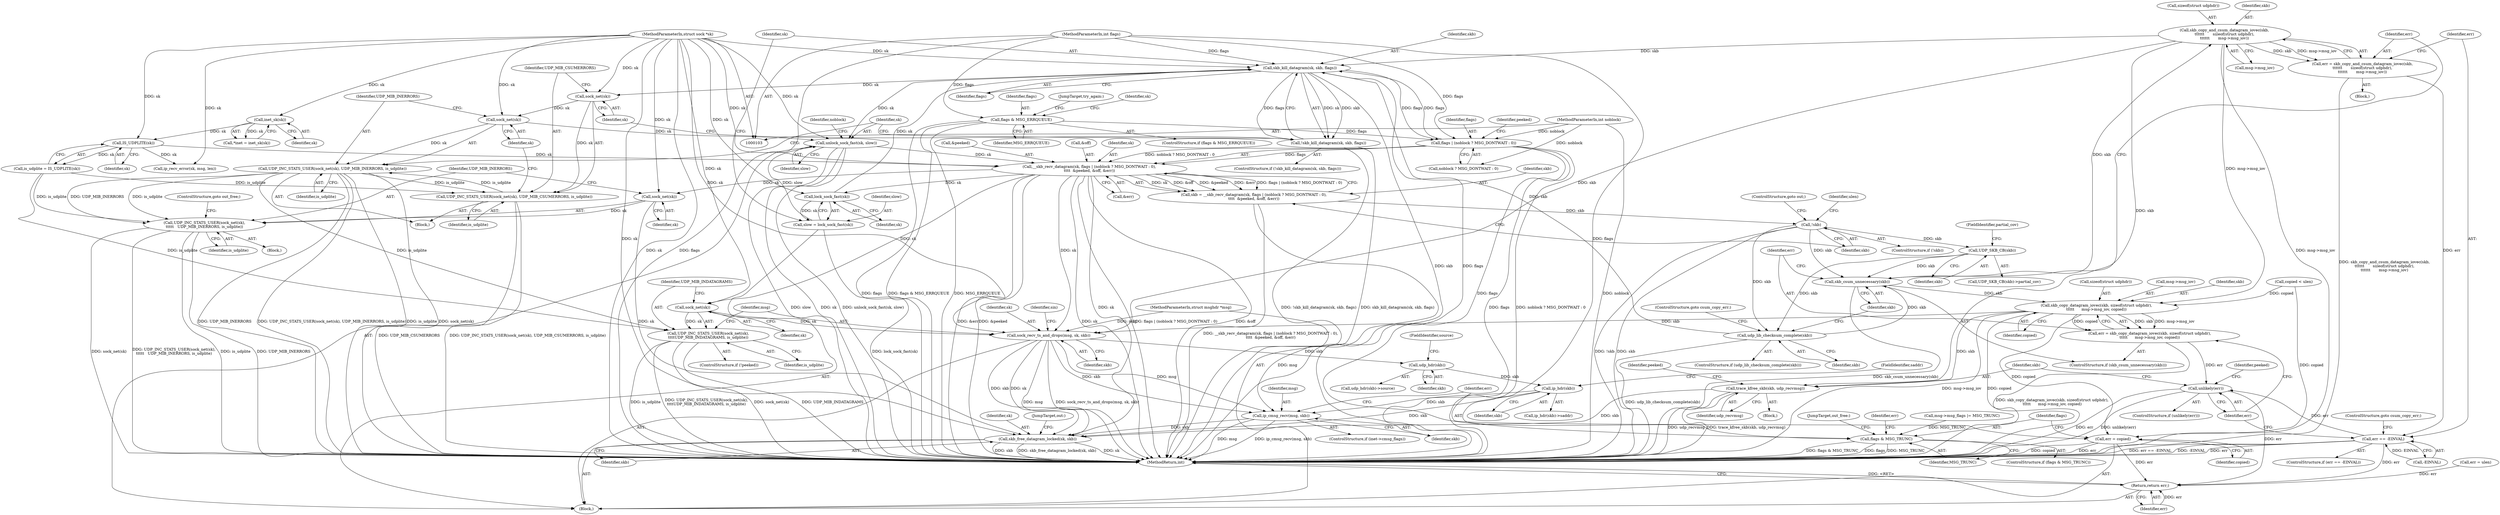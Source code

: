 digraph "0_linux_bceaa90240b6019ed73b49965eac7d167610be69_2@API" {
"1000229" [label="(Call,skb_copy_and_csum_datagram_iovec(skb,\n\t\t\t\t\t\t       sizeof(struct udphdr),\n\t\t\t\t\t\t       msg->msg_iov))"];
"1000213" [label="(Call,skb_csum_unnecessary(skb))"];
"1000167" [label="(Call,!skb)"];
"1000150" [label="(Call,skb = __skb_recv_datagram(sk, flags | (noblock ? MSG_DONTWAIT : 0),\n\t\t\t\t  &peeked, &off, &err))"];
"1000152" [label="(Call,__skb_recv_datagram(sk, flags | (noblock ? MSG_DONTWAIT : 0),\n\t\t\t\t  &peeked, &off, &err))"];
"1000363" [label="(Call,unlock_sock_fast(sk, slow))"];
"1000348" [label="(Call,skb_kill_datagram(sk, skb, flags))"];
"1000344" [label="(Call,lock_sock_fast(sk))"];
"1000105" [label="(MethodParameterIn,struct sock *sk)"];
"1000209" [label="(Call,udp_lib_checksum_complete(skb))"];
"1000204" [label="(Call,UDP_SKB_CB(skb))"];
"1000229" [label="(Call,skb_copy_and_csum_datagram_iovec(skb,\n\t\t\t\t\t\t       sizeof(struct udphdr),\n\t\t\t\t\t\t       msg->msg_iov))"];
"1000154" [label="(Call,flags | (noblock ? MSG_DONTWAIT : 0))"];
"1000141" [label="(Call,flags & MSG_ERRQUEUE)"];
"1000109" [label="(MethodParameterIn,int flags)"];
"1000108" [label="(MethodParameterIn,int noblock)"];
"1000359" [label="(Call,sock_net(sk))"];
"1000354" [label="(Call,sock_net(sk))"];
"1000342" [label="(Call,slow = lock_sock_fast(sk))"];
"1000137" [label="(Call,IS_UDPLITE(sk))"];
"1000115" [label="(Call,inet_sk(sk))"];
"1000217" [label="(Call,skb_copy_datagram_iovec(skb, sizeof(struct udphdr),\n\t\t\t\t\t      msg->msg_iov, copied))"];
"1000215" [label="(Call,err = skb_copy_datagram_iovec(skb, sizeof(struct udphdr),\n\t\t\t\t\t      msg->msg_iov, copied))"];
"1000243" [label="(Call,unlikely(err))"];
"1000339" [label="(Return,return err;)"];
"1000246" [label="(Call,trace_kfree_skb(skb, udp_recvmsg))"];
"1000335" [label="(Call,skb_free_datagram_locked(sk, skb))"];
"1000272" [label="(Call,sock_recv_ts_and_drops(msg, sk, skb))"];
"1000289" [label="(Call,udp_hdr(skb))"];
"1000299" [label="(Call,ip_hdr(skb))"];
"1000321" [label="(Call,ip_cmsg_recv(msg, skb))"];
"1000324" [label="(Call,err = copied)"];
"1000227" [label="(Call,err = skb_copy_and_csum_datagram_iovec(skb,\n\t\t\t\t\t\t       sizeof(struct udphdr),\n\t\t\t\t\t\t       msg->msg_iov))"];
"1000237" [label="(Call,err == -EINVAL)"];
"1000259" [label="(Call,sock_net(sk))"];
"1000258" [label="(Call,UDP_INC_STATS_USER(sock_net(sk),\n\t\t\t\t\t   UDP_MIB_INERRORS, is_udplite))"];
"1000268" [label="(Call,sock_net(sk))"];
"1000267" [label="(Call,UDP_INC_STATS_USER(sock_net(sk),\n\t\t\t\tUDP_MIB_INDATAGRAMS, is_udplite))"];
"1000328" [label="(Call,flags & MSG_TRUNC)"];
"1000347" [label="(Call,!skb_kill_datagram(sk, skb, flags))"];
"1000353" [label="(Call,UDP_INC_STATS_USER(sock_net(sk), UDP_MIB_CSUMERRORS, is_udplite))"];
"1000358" [label="(Call,UDP_INC_STATS_USER(sock_net(sk), UDP_MIB_INERRORS, is_udplite))"];
"1000334" [label="(JumpTarget,out_free:)"];
"1000219" [label="(Call,sizeof(struct udphdr))"];
"1000264" [label="(ControlStructure,if (!peeked))"];
"1000211" [label="(ControlStructure,goto csum_copy_err;)"];
"1000246" [label="(Call,trace_kfree_skb(skb, udp_recvmsg))"];
"1000336" [label="(Identifier,sk)"];
"1000251" [label="(Identifier,peeked)"];
"1000243" [label="(Call,unlikely(err))"];
"1000339" [label="(Return,return err;)"];
"1000216" [label="(Identifier,err)"];
"1000325" [label="(Identifier,err)"];
"1000160" [label="(Call,&peeked)"];
"1000208" [label="(ControlStructure,if (udp_lib_checksum_complete(skb)))"];
"1000298" [label="(Call,ip_hdr(skb)->saddr)"];
"1000105" [label="(MethodParameterIn,struct sock *sk)"];
"1000358" [label="(Call,UDP_INC_STATS_USER(sock_net(sk), UDP_MIB_INERRORS, is_udplite))"];
"1000167" [label="(Call,!skb)"];
"1000224" [label="(Identifier,copied)"];
"1000263" [label="(ControlStructure,goto out_free;)"];
"1000324" [label="(Call,err = copied)"];
"1000210" [label="(Identifier,skb)"];
"1000155" [label="(Identifier,flags)"];
"1000289" [label="(Call,udp_hdr(skb))"];
"1000270" [label="(Identifier,UDP_MIB_INDATAGRAMS)"];
"1000346" [label="(ControlStructure,if (!skb_kill_datagram(sk, skb, flags)))"];
"1000209" [label="(Call,udp_lib_checksum_complete(skb))"];
"1000332" [label="(Identifier,err)"];
"1000272" [label="(Call,sock_recv_ts_and_drops(msg, sk, skb))"];
"1000231" [label="(Call,sizeof(struct udphdr))"];
"1000138" [label="(Identifier,sk)"];
"1000342" [label="(Call,slow = lock_sock_fast(sk))"];
"1000361" [label="(Identifier,UDP_MIB_INERRORS)"];
"1000343" [label="(Identifier,slow)"];
"1000331" [label="(Call,err = ulen)"];
"1000338" [label="(JumpTarget,out:)"];
"1000154" [label="(Call,flags | (noblock ? MSG_DONTWAIT : 0))"];
"1000290" [label="(Identifier,skb)"];
"1000151" [label="(Identifier,skb)"];
"1000357" [label="(Identifier,is_udplite)"];
"1000193" [label="(Call,msg->msg_flags |= MSG_TRUNC)"];
"1000142" [label="(Identifier,flags)"];
"1000322" [label="(Identifier,msg)"];
"1000291" [label="(FieldIdentifier,source)"];
"1000269" [label="(Identifier,sk)"];
"1000149" [label="(JumpTarget,try_again:)"];
"1000317" [label="(ControlStructure,if (inet->cmsg_flags))"];
"1000169" [label="(ControlStructure,goto out;)"];
"1000212" [label="(ControlStructure,if (skb_csum_unnecessary(skb)))"];
"1000345" [label="(Identifier,sk)"];
"1000288" [label="(Call,udp_hdr(skb)->source)"];
"1000115" [label="(Call,inet_sk(sk))"];
"1000206" [label="(FieldIdentifier,partial_cov)"];
"1000226" [label="(Block,)"];
"1000352" [label="(Block,)"];
"1000301" [label="(FieldIdentifier,saddr)"];
"1000166" [label="(ControlStructure,if (!skb))"];
"1000354" [label="(Call,sock_net(sk))"];
"1000248" [label="(Identifier,udp_recvmsg)"];
"1000299" [label="(Call,ip_hdr(skb))"];
"1000116" [label="(Identifier,sk)"];
"1000109" [label="(MethodParameterIn,int flags)"];
"1000259" [label="(Call,sock_net(sk))"];
"1000275" [label="(Identifier,skb)"];
"1000351" [label="(Identifier,flags)"];
"1000205" [label="(Identifier,skb)"];
"1000108" [label="(MethodParameterIn,int noblock)"];
"1000214" [label="(Identifier,skb)"];
"1000353" [label="(Call,UDP_INC_STATS_USER(sock_net(sk), UDP_MIB_CSUMERRORS, is_udplite))"];
"1000367" [label="(Identifier,noblock)"];
"1000335" [label="(Call,skb_free_datagram_locked(sk, skb))"];
"1000217" [label="(Call,skb_copy_datagram_iovec(skb, sizeof(struct udphdr),\n\t\t\t\t\t      msg->msg_iov, copied))"];
"1000350" [label="(Identifier,skb)"];
"1000274" [label="(Identifier,sk)"];
"1000267" [label="(Call,UDP_INC_STATS_USER(sock_net(sk),\n\t\t\t\tUDP_MIB_INDATAGRAMS, is_udplite))"];
"1000111" [label="(Block,)"];
"1000113" [label="(Call,*inet = inet_sk(sk))"];
"1000271" [label="(Identifier,is_udplite)"];
"1000323" [label="(Identifier,skb)"];
"1000300" [label="(Identifier,skb)"];
"1000244" [label="(Identifier,err)"];
"1000162" [label="(Call,&off)"];
"1000266" [label="(Identifier,peeked)"];
"1000328" [label="(Call,flags & MSG_TRUNC)"];
"1000156" [label="(Call,noblock ? MSG_DONTWAIT : 0)"];
"1000363" [label="(Call,unlock_sock_fast(sk, slow))"];
"1000273" [label="(Identifier,msg)"];
"1000171" [label="(Identifier,ulen)"];
"1000326" [label="(Identifier,copied)"];
"1000247" [label="(Identifier,skb)"];
"1000237" [label="(Call,err == -EINVAL)"];
"1000260" [label="(Identifier,sk)"];
"1000141" [label="(Call,flags & MSG_ERRQUEUE)"];
"1000150" [label="(Call,skb = __skb_recv_datagram(sk, flags | (noblock ? MSG_DONTWAIT : 0),\n\t\t\t\t  &peeked, &off, &err))"];
"1000215" [label="(Call,err = skb_copy_datagram_iovec(skb, sizeof(struct udphdr),\n\t\t\t\t\t      msg->msg_iov, copied))"];
"1000242" [label="(ControlStructure,if (unlikely(err)))"];
"1000252" [label="(Block,)"];
"1000168" [label="(Identifier,skb)"];
"1000355" [label="(Identifier,sk)"];
"1000340" [label="(Identifier,err)"];
"1000227" [label="(Call,err = skb_copy_and_csum_datagram_iovec(skb,\n\t\t\t\t\t\t       sizeof(struct udphdr),\n\t\t\t\t\t\t       msg->msg_iov))"];
"1000344" [label="(Call,lock_sock_fast(sk))"];
"1000152" [label="(Call,__skb_recv_datagram(sk, flags | (noblock ? MSG_DONTWAIT : 0),\n\t\t\t\t  &peeked, &off, &err))"];
"1000327" [label="(ControlStructure,if (flags & MSG_TRUNC))"];
"1000348" [label="(Call,skb_kill_datagram(sk, skb, flags))"];
"1000204" [label="(Call,UDP_SKB_CB(skb))"];
"1000164" [label="(Call,&err)"];
"1000377" [label="(MethodReturn,int)"];
"1000360" [label="(Identifier,sk)"];
"1000239" [label="(Call,-EINVAL)"];
"1000137" [label="(Call,IS_UDPLITE(sk))"];
"1000140" [label="(ControlStructure,if (flags & MSG_ERRQUEUE))"];
"1000153" [label="(Identifier,sk)"];
"1000221" [label="(Call,msg->msg_iov)"];
"1000347" [label="(Call,!skb_kill_datagram(sk, skb, flags))"];
"1000145" [label="(Call,ip_recv_error(sk, msg, len))"];
"1000362" [label="(Identifier,is_udplite)"];
"1000218" [label="(Identifier,skb)"];
"1000213" [label="(Call,skb_csum_unnecessary(skb))"];
"1000321" [label="(Call,ip_cmsg_recv(msg, skb))"];
"1000359" [label="(Call,sock_net(sk))"];
"1000161" [label="(Identifier,peeked)"];
"1000200" [label="(Call,copied < ulen)"];
"1000245" [label="(Block,)"];
"1000268" [label="(Call,sock_net(sk))"];
"1000349" [label="(Identifier,sk)"];
"1000106" [label="(MethodParameterIn,struct msghdr *msg)"];
"1000203" [label="(Call,UDP_SKB_CB(skb)->partial_cov)"];
"1000356" [label="(Identifier,UDP_MIB_CSUMERRORS)"];
"1000258" [label="(Call,UDP_INC_STATS_USER(sock_net(sk),\n\t\t\t\t\t   UDP_MIB_INERRORS, is_udplite))"];
"1000230" [label="(Identifier,skb)"];
"1000262" [label="(Identifier,is_udplite)"];
"1000364" [label="(Identifier,sk)"];
"1000143" [label="(Identifier,MSG_ERRQUEUE)"];
"1000241" [label="(ControlStructure,goto csum_copy_err;)"];
"1000236" [label="(ControlStructure,if (err == -EINVAL))"];
"1000135" [label="(Call,is_udplite = IS_UDPLITE(sk))"];
"1000233" [label="(Call,msg->msg_iov)"];
"1000228" [label="(Identifier,err)"];
"1000329" [label="(Identifier,flags)"];
"1000365" [label="(Identifier,slow)"];
"1000330" [label="(Identifier,MSG_TRUNC)"];
"1000238" [label="(Identifier,err)"];
"1000261" [label="(Identifier,UDP_MIB_INERRORS)"];
"1000146" [label="(Identifier,sk)"];
"1000337" [label="(Identifier,skb)"];
"1000277" [label="(Identifier,sin)"];
"1000229" [label="(Call,skb_copy_and_csum_datagram_iovec(skb,\n\t\t\t\t\t\t       sizeof(struct udphdr),\n\t\t\t\t\t\t       msg->msg_iov))"];
"1000229" -> "1000227"  [label="AST: "];
"1000229" -> "1000233"  [label="CFG: "];
"1000230" -> "1000229"  [label="AST: "];
"1000231" -> "1000229"  [label="AST: "];
"1000233" -> "1000229"  [label="AST: "];
"1000227" -> "1000229"  [label="CFG: "];
"1000229" -> "1000377"  [label="DDG: msg->msg_iov"];
"1000229" -> "1000217"  [label="DDG: msg->msg_iov"];
"1000229" -> "1000227"  [label="DDG: skb"];
"1000229" -> "1000227"  [label="DDG: msg->msg_iov"];
"1000213" -> "1000229"  [label="DDG: skb"];
"1000229" -> "1000246"  [label="DDG: skb"];
"1000229" -> "1000272"  [label="DDG: skb"];
"1000229" -> "1000348"  [label="DDG: skb"];
"1000213" -> "1000212"  [label="AST: "];
"1000213" -> "1000214"  [label="CFG: "];
"1000214" -> "1000213"  [label="AST: "];
"1000216" -> "1000213"  [label="CFG: "];
"1000228" -> "1000213"  [label="CFG: "];
"1000213" -> "1000377"  [label="DDG: skb_csum_unnecessary(skb)"];
"1000167" -> "1000213"  [label="DDG: skb"];
"1000209" -> "1000213"  [label="DDG: skb"];
"1000204" -> "1000213"  [label="DDG: skb"];
"1000213" -> "1000217"  [label="DDG: skb"];
"1000167" -> "1000166"  [label="AST: "];
"1000167" -> "1000168"  [label="CFG: "];
"1000168" -> "1000167"  [label="AST: "];
"1000169" -> "1000167"  [label="CFG: "];
"1000171" -> "1000167"  [label="CFG: "];
"1000167" -> "1000377"  [label="DDG: skb"];
"1000167" -> "1000377"  [label="DDG: !skb"];
"1000150" -> "1000167"  [label="DDG: skb"];
"1000167" -> "1000204"  [label="DDG: skb"];
"1000167" -> "1000209"  [label="DDG: skb"];
"1000150" -> "1000111"  [label="AST: "];
"1000150" -> "1000152"  [label="CFG: "];
"1000151" -> "1000150"  [label="AST: "];
"1000152" -> "1000150"  [label="AST: "];
"1000168" -> "1000150"  [label="CFG: "];
"1000150" -> "1000377"  [label="DDG: __skb_recv_datagram(sk, flags | (noblock ? MSG_DONTWAIT : 0),\n\t\t\t\t  &peeked, &off, &err)"];
"1000152" -> "1000150"  [label="DDG: sk"];
"1000152" -> "1000150"  [label="DDG: &off"];
"1000152" -> "1000150"  [label="DDG: &peeked"];
"1000152" -> "1000150"  [label="DDG: &err"];
"1000152" -> "1000150"  [label="DDG: flags | (noblock ? MSG_DONTWAIT : 0)"];
"1000152" -> "1000164"  [label="CFG: "];
"1000153" -> "1000152"  [label="AST: "];
"1000154" -> "1000152"  [label="AST: "];
"1000160" -> "1000152"  [label="AST: "];
"1000162" -> "1000152"  [label="AST: "];
"1000164" -> "1000152"  [label="AST: "];
"1000152" -> "1000377"  [label="DDG: &err"];
"1000152" -> "1000377"  [label="DDG: &peeked"];
"1000152" -> "1000377"  [label="DDG: sk"];
"1000152" -> "1000377"  [label="DDG: flags | (noblock ? MSG_DONTWAIT : 0)"];
"1000152" -> "1000377"  [label="DDG: &off"];
"1000363" -> "1000152"  [label="DDG: sk"];
"1000137" -> "1000152"  [label="DDG: sk"];
"1000105" -> "1000152"  [label="DDG: sk"];
"1000154" -> "1000152"  [label="DDG: flags"];
"1000154" -> "1000152"  [label="DDG: noblock ? MSG_DONTWAIT : 0"];
"1000152" -> "1000259"  [label="DDG: sk"];
"1000152" -> "1000268"  [label="DDG: sk"];
"1000152" -> "1000272"  [label="DDG: sk"];
"1000152" -> "1000335"  [label="DDG: sk"];
"1000152" -> "1000344"  [label="DDG: sk"];
"1000363" -> "1000111"  [label="AST: "];
"1000363" -> "1000365"  [label="CFG: "];
"1000364" -> "1000363"  [label="AST: "];
"1000365" -> "1000363"  [label="AST: "];
"1000367" -> "1000363"  [label="CFG: "];
"1000363" -> "1000377"  [label="DDG: slow"];
"1000363" -> "1000377"  [label="DDG: sk"];
"1000363" -> "1000377"  [label="DDG: unlock_sock_fast(sk, slow)"];
"1000348" -> "1000363"  [label="DDG: sk"];
"1000359" -> "1000363"  [label="DDG: sk"];
"1000105" -> "1000363"  [label="DDG: sk"];
"1000342" -> "1000363"  [label="DDG: slow"];
"1000348" -> "1000347"  [label="AST: "];
"1000348" -> "1000351"  [label="CFG: "];
"1000349" -> "1000348"  [label="AST: "];
"1000350" -> "1000348"  [label="AST: "];
"1000351" -> "1000348"  [label="AST: "];
"1000347" -> "1000348"  [label="CFG: "];
"1000348" -> "1000377"  [label="DDG: skb"];
"1000348" -> "1000377"  [label="DDG: flags"];
"1000348" -> "1000154"  [label="DDG: flags"];
"1000348" -> "1000347"  [label="DDG: sk"];
"1000348" -> "1000347"  [label="DDG: skb"];
"1000348" -> "1000347"  [label="DDG: flags"];
"1000344" -> "1000348"  [label="DDG: sk"];
"1000105" -> "1000348"  [label="DDG: sk"];
"1000209" -> "1000348"  [label="DDG: skb"];
"1000154" -> "1000348"  [label="DDG: flags"];
"1000109" -> "1000348"  [label="DDG: flags"];
"1000348" -> "1000354"  [label="DDG: sk"];
"1000344" -> "1000342"  [label="AST: "];
"1000344" -> "1000345"  [label="CFG: "];
"1000345" -> "1000344"  [label="AST: "];
"1000342" -> "1000344"  [label="CFG: "];
"1000344" -> "1000342"  [label="DDG: sk"];
"1000105" -> "1000344"  [label="DDG: sk"];
"1000105" -> "1000103"  [label="AST: "];
"1000105" -> "1000377"  [label="DDG: sk"];
"1000105" -> "1000115"  [label="DDG: sk"];
"1000105" -> "1000137"  [label="DDG: sk"];
"1000105" -> "1000145"  [label="DDG: sk"];
"1000105" -> "1000259"  [label="DDG: sk"];
"1000105" -> "1000268"  [label="DDG: sk"];
"1000105" -> "1000272"  [label="DDG: sk"];
"1000105" -> "1000335"  [label="DDG: sk"];
"1000105" -> "1000354"  [label="DDG: sk"];
"1000105" -> "1000359"  [label="DDG: sk"];
"1000209" -> "1000208"  [label="AST: "];
"1000209" -> "1000210"  [label="CFG: "];
"1000210" -> "1000209"  [label="AST: "];
"1000211" -> "1000209"  [label="CFG: "];
"1000214" -> "1000209"  [label="CFG: "];
"1000209" -> "1000377"  [label="DDG: udp_lib_checksum_complete(skb)"];
"1000204" -> "1000209"  [label="DDG: skb"];
"1000204" -> "1000203"  [label="AST: "];
"1000204" -> "1000205"  [label="CFG: "];
"1000205" -> "1000204"  [label="AST: "];
"1000206" -> "1000204"  [label="CFG: "];
"1000154" -> "1000156"  [label="CFG: "];
"1000155" -> "1000154"  [label="AST: "];
"1000156" -> "1000154"  [label="AST: "];
"1000161" -> "1000154"  [label="CFG: "];
"1000154" -> "1000377"  [label="DDG: flags"];
"1000154" -> "1000377"  [label="DDG: noblock ? MSG_DONTWAIT : 0"];
"1000141" -> "1000154"  [label="DDG: flags"];
"1000109" -> "1000154"  [label="DDG: flags"];
"1000108" -> "1000154"  [label="DDG: noblock"];
"1000154" -> "1000328"  [label="DDG: flags"];
"1000141" -> "1000140"  [label="AST: "];
"1000141" -> "1000143"  [label="CFG: "];
"1000142" -> "1000141"  [label="AST: "];
"1000143" -> "1000141"  [label="AST: "];
"1000146" -> "1000141"  [label="CFG: "];
"1000149" -> "1000141"  [label="CFG: "];
"1000141" -> "1000377"  [label="DDG: flags"];
"1000141" -> "1000377"  [label="DDG: flags & MSG_ERRQUEUE"];
"1000141" -> "1000377"  [label="DDG: MSG_ERRQUEUE"];
"1000109" -> "1000141"  [label="DDG: flags"];
"1000109" -> "1000103"  [label="AST: "];
"1000109" -> "1000377"  [label="DDG: flags"];
"1000109" -> "1000328"  [label="DDG: flags"];
"1000108" -> "1000103"  [label="AST: "];
"1000108" -> "1000377"  [label="DDG: noblock"];
"1000108" -> "1000156"  [label="DDG: noblock"];
"1000359" -> "1000358"  [label="AST: "];
"1000359" -> "1000360"  [label="CFG: "];
"1000360" -> "1000359"  [label="AST: "];
"1000361" -> "1000359"  [label="CFG: "];
"1000359" -> "1000358"  [label="DDG: sk"];
"1000354" -> "1000359"  [label="DDG: sk"];
"1000354" -> "1000353"  [label="AST: "];
"1000354" -> "1000355"  [label="CFG: "];
"1000355" -> "1000354"  [label="AST: "];
"1000356" -> "1000354"  [label="CFG: "];
"1000354" -> "1000353"  [label="DDG: sk"];
"1000342" -> "1000111"  [label="AST: "];
"1000343" -> "1000342"  [label="AST: "];
"1000349" -> "1000342"  [label="CFG: "];
"1000342" -> "1000377"  [label="DDG: lock_sock_fast(sk)"];
"1000137" -> "1000135"  [label="AST: "];
"1000137" -> "1000138"  [label="CFG: "];
"1000138" -> "1000137"  [label="AST: "];
"1000135" -> "1000137"  [label="CFG: "];
"1000137" -> "1000135"  [label="DDG: sk"];
"1000115" -> "1000137"  [label="DDG: sk"];
"1000137" -> "1000145"  [label="DDG: sk"];
"1000115" -> "1000113"  [label="AST: "];
"1000115" -> "1000116"  [label="CFG: "];
"1000116" -> "1000115"  [label="AST: "];
"1000113" -> "1000115"  [label="CFG: "];
"1000115" -> "1000113"  [label="DDG: sk"];
"1000217" -> "1000215"  [label="AST: "];
"1000217" -> "1000224"  [label="CFG: "];
"1000218" -> "1000217"  [label="AST: "];
"1000219" -> "1000217"  [label="AST: "];
"1000221" -> "1000217"  [label="AST: "];
"1000224" -> "1000217"  [label="AST: "];
"1000215" -> "1000217"  [label="CFG: "];
"1000217" -> "1000377"  [label="DDG: msg->msg_iov"];
"1000217" -> "1000377"  [label="DDG: copied"];
"1000217" -> "1000215"  [label="DDG: skb"];
"1000217" -> "1000215"  [label="DDG: msg->msg_iov"];
"1000217" -> "1000215"  [label="DDG: copied"];
"1000200" -> "1000217"  [label="DDG: copied"];
"1000217" -> "1000246"  [label="DDG: skb"];
"1000217" -> "1000272"  [label="DDG: skb"];
"1000217" -> "1000324"  [label="DDG: copied"];
"1000215" -> "1000212"  [label="AST: "];
"1000216" -> "1000215"  [label="AST: "];
"1000244" -> "1000215"  [label="CFG: "];
"1000215" -> "1000377"  [label="DDG: skb_copy_datagram_iovec(skb, sizeof(struct udphdr),\n\t\t\t\t\t      msg->msg_iov, copied)"];
"1000215" -> "1000243"  [label="DDG: err"];
"1000243" -> "1000242"  [label="AST: "];
"1000243" -> "1000244"  [label="CFG: "];
"1000244" -> "1000243"  [label="AST: "];
"1000247" -> "1000243"  [label="CFG: "];
"1000266" -> "1000243"  [label="CFG: "];
"1000243" -> "1000377"  [label="DDG: err"];
"1000243" -> "1000377"  [label="DDG: unlikely(err)"];
"1000237" -> "1000243"  [label="DDG: err"];
"1000243" -> "1000339"  [label="DDG: err"];
"1000339" -> "1000111"  [label="AST: "];
"1000339" -> "1000340"  [label="CFG: "];
"1000340" -> "1000339"  [label="AST: "];
"1000377" -> "1000339"  [label="CFG: "];
"1000339" -> "1000377"  [label="DDG: <RET>"];
"1000340" -> "1000339"  [label="DDG: err"];
"1000237" -> "1000339"  [label="DDG: err"];
"1000331" -> "1000339"  [label="DDG: err"];
"1000324" -> "1000339"  [label="DDG: err"];
"1000246" -> "1000245"  [label="AST: "];
"1000246" -> "1000248"  [label="CFG: "];
"1000247" -> "1000246"  [label="AST: "];
"1000248" -> "1000246"  [label="AST: "];
"1000251" -> "1000246"  [label="CFG: "];
"1000246" -> "1000377"  [label="DDG: udp_recvmsg"];
"1000246" -> "1000377"  [label="DDG: trace_kfree_skb(skb, udp_recvmsg)"];
"1000246" -> "1000335"  [label="DDG: skb"];
"1000335" -> "1000111"  [label="AST: "];
"1000335" -> "1000337"  [label="CFG: "];
"1000336" -> "1000335"  [label="AST: "];
"1000337" -> "1000335"  [label="AST: "];
"1000338" -> "1000335"  [label="CFG: "];
"1000335" -> "1000377"  [label="DDG: sk"];
"1000335" -> "1000377"  [label="DDG: skb"];
"1000335" -> "1000377"  [label="DDG: skb_free_datagram_locked(sk, skb)"];
"1000259" -> "1000335"  [label="DDG: sk"];
"1000272" -> "1000335"  [label="DDG: sk"];
"1000272" -> "1000335"  [label="DDG: skb"];
"1000299" -> "1000335"  [label="DDG: skb"];
"1000321" -> "1000335"  [label="DDG: skb"];
"1000272" -> "1000111"  [label="AST: "];
"1000272" -> "1000275"  [label="CFG: "];
"1000273" -> "1000272"  [label="AST: "];
"1000274" -> "1000272"  [label="AST: "];
"1000275" -> "1000272"  [label="AST: "];
"1000277" -> "1000272"  [label="CFG: "];
"1000272" -> "1000377"  [label="DDG: msg"];
"1000272" -> "1000377"  [label="DDG: sock_recv_ts_and_drops(msg, sk, skb)"];
"1000106" -> "1000272"  [label="DDG: msg"];
"1000268" -> "1000272"  [label="DDG: sk"];
"1000272" -> "1000289"  [label="DDG: skb"];
"1000272" -> "1000321"  [label="DDG: msg"];
"1000272" -> "1000321"  [label="DDG: skb"];
"1000289" -> "1000288"  [label="AST: "];
"1000289" -> "1000290"  [label="CFG: "];
"1000290" -> "1000289"  [label="AST: "];
"1000291" -> "1000289"  [label="CFG: "];
"1000289" -> "1000299"  [label="DDG: skb"];
"1000299" -> "1000298"  [label="AST: "];
"1000299" -> "1000300"  [label="CFG: "];
"1000300" -> "1000299"  [label="AST: "];
"1000301" -> "1000299"  [label="CFG: "];
"1000299" -> "1000321"  [label="DDG: skb"];
"1000321" -> "1000317"  [label="AST: "];
"1000321" -> "1000323"  [label="CFG: "];
"1000322" -> "1000321"  [label="AST: "];
"1000323" -> "1000321"  [label="AST: "];
"1000325" -> "1000321"  [label="CFG: "];
"1000321" -> "1000377"  [label="DDG: msg"];
"1000321" -> "1000377"  [label="DDG: ip_cmsg_recv(msg, skb)"];
"1000106" -> "1000321"  [label="DDG: msg"];
"1000324" -> "1000111"  [label="AST: "];
"1000324" -> "1000326"  [label="CFG: "];
"1000325" -> "1000324"  [label="AST: "];
"1000326" -> "1000324"  [label="AST: "];
"1000329" -> "1000324"  [label="CFG: "];
"1000324" -> "1000377"  [label="DDG: copied"];
"1000324" -> "1000377"  [label="DDG: err"];
"1000200" -> "1000324"  [label="DDG: copied"];
"1000227" -> "1000226"  [label="AST: "];
"1000228" -> "1000227"  [label="AST: "];
"1000238" -> "1000227"  [label="CFG: "];
"1000227" -> "1000377"  [label="DDG: skb_copy_and_csum_datagram_iovec(skb,\n\t\t\t\t\t\t       sizeof(struct udphdr),\n\t\t\t\t\t\t       msg->msg_iov)"];
"1000227" -> "1000237"  [label="DDG: err"];
"1000237" -> "1000236"  [label="AST: "];
"1000237" -> "1000239"  [label="CFG: "];
"1000238" -> "1000237"  [label="AST: "];
"1000239" -> "1000237"  [label="AST: "];
"1000241" -> "1000237"  [label="CFG: "];
"1000244" -> "1000237"  [label="CFG: "];
"1000237" -> "1000377"  [label="DDG: err == -EINVAL"];
"1000237" -> "1000377"  [label="DDG: -EINVAL"];
"1000237" -> "1000377"  [label="DDG: err"];
"1000239" -> "1000237"  [label="DDG: EINVAL"];
"1000259" -> "1000258"  [label="AST: "];
"1000259" -> "1000260"  [label="CFG: "];
"1000260" -> "1000259"  [label="AST: "];
"1000261" -> "1000259"  [label="CFG: "];
"1000259" -> "1000258"  [label="DDG: sk"];
"1000258" -> "1000252"  [label="AST: "];
"1000258" -> "1000262"  [label="CFG: "];
"1000261" -> "1000258"  [label="AST: "];
"1000262" -> "1000258"  [label="AST: "];
"1000263" -> "1000258"  [label="CFG: "];
"1000258" -> "1000377"  [label="DDG: sock_net(sk)"];
"1000258" -> "1000377"  [label="DDG: UDP_INC_STATS_USER(sock_net(sk),\n\t\t\t\t\t   UDP_MIB_INERRORS, is_udplite)"];
"1000258" -> "1000377"  [label="DDG: is_udplite"];
"1000258" -> "1000377"  [label="DDG: UDP_MIB_INERRORS"];
"1000358" -> "1000258"  [label="DDG: UDP_MIB_INERRORS"];
"1000358" -> "1000258"  [label="DDG: is_udplite"];
"1000135" -> "1000258"  [label="DDG: is_udplite"];
"1000268" -> "1000267"  [label="AST: "];
"1000268" -> "1000269"  [label="CFG: "];
"1000269" -> "1000268"  [label="AST: "];
"1000270" -> "1000268"  [label="CFG: "];
"1000268" -> "1000267"  [label="DDG: sk"];
"1000267" -> "1000264"  [label="AST: "];
"1000267" -> "1000271"  [label="CFG: "];
"1000270" -> "1000267"  [label="AST: "];
"1000271" -> "1000267"  [label="AST: "];
"1000273" -> "1000267"  [label="CFG: "];
"1000267" -> "1000377"  [label="DDG: UDP_INC_STATS_USER(sock_net(sk),\n\t\t\t\tUDP_MIB_INDATAGRAMS, is_udplite)"];
"1000267" -> "1000377"  [label="DDG: sock_net(sk)"];
"1000267" -> "1000377"  [label="DDG: UDP_MIB_INDATAGRAMS"];
"1000267" -> "1000377"  [label="DDG: is_udplite"];
"1000135" -> "1000267"  [label="DDG: is_udplite"];
"1000358" -> "1000267"  [label="DDG: is_udplite"];
"1000328" -> "1000327"  [label="AST: "];
"1000328" -> "1000330"  [label="CFG: "];
"1000329" -> "1000328"  [label="AST: "];
"1000330" -> "1000328"  [label="AST: "];
"1000332" -> "1000328"  [label="CFG: "];
"1000334" -> "1000328"  [label="CFG: "];
"1000328" -> "1000377"  [label="DDG: flags & MSG_TRUNC"];
"1000328" -> "1000377"  [label="DDG: flags"];
"1000328" -> "1000377"  [label="DDG: MSG_TRUNC"];
"1000193" -> "1000328"  [label="DDG: MSG_TRUNC"];
"1000347" -> "1000346"  [label="AST: "];
"1000355" -> "1000347"  [label="CFG: "];
"1000364" -> "1000347"  [label="CFG: "];
"1000347" -> "1000377"  [label="DDG: skb_kill_datagram(sk, skb, flags)"];
"1000347" -> "1000377"  [label="DDG: !skb_kill_datagram(sk, skb, flags)"];
"1000353" -> "1000352"  [label="AST: "];
"1000353" -> "1000357"  [label="CFG: "];
"1000356" -> "1000353"  [label="AST: "];
"1000357" -> "1000353"  [label="AST: "];
"1000360" -> "1000353"  [label="CFG: "];
"1000353" -> "1000377"  [label="DDG: UDP_MIB_CSUMERRORS"];
"1000353" -> "1000377"  [label="DDG: UDP_INC_STATS_USER(sock_net(sk), UDP_MIB_CSUMERRORS, is_udplite)"];
"1000135" -> "1000353"  [label="DDG: is_udplite"];
"1000358" -> "1000353"  [label="DDG: is_udplite"];
"1000353" -> "1000358"  [label="DDG: is_udplite"];
"1000358" -> "1000352"  [label="AST: "];
"1000358" -> "1000362"  [label="CFG: "];
"1000361" -> "1000358"  [label="AST: "];
"1000362" -> "1000358"  [label="AST: "];
"1000364" -> "1000358"  [label="CFG: "];
"1000358" -> "1000377"  [label="DDG: UDP_MIB_INERRORS"];
"1000358" -> "1000377"  [label="DDG: UDP_INC_STATS_USER(sock_net(sk), UDP_MIB_INERRORS, is_udplite)"];
"1000358" -> "1000377"  [label="DDG: is_udplite"];
"1000358" -> "1000377"  [label="DDG: sock_net(sk)"];
}
